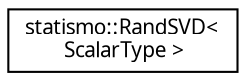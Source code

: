 digraph "Graphical Class Hierarchy"
{
  edge [fontname="FreeSans.ttf",fontsize="10",labelfontname="FreeSans.ttf",labelfontsize="10"];
  node [fontname="FreeSans.ttf",fontsize="10",shape=record];
  rankdir="LR";
  Node1 [label="statismo::RandSVD\<\l ScalarType \>",height=0.2,width=0.4,color="black", fillcolor="white", style="filled",URL="$classstatismo_1_1RandSVD.html"];
}

